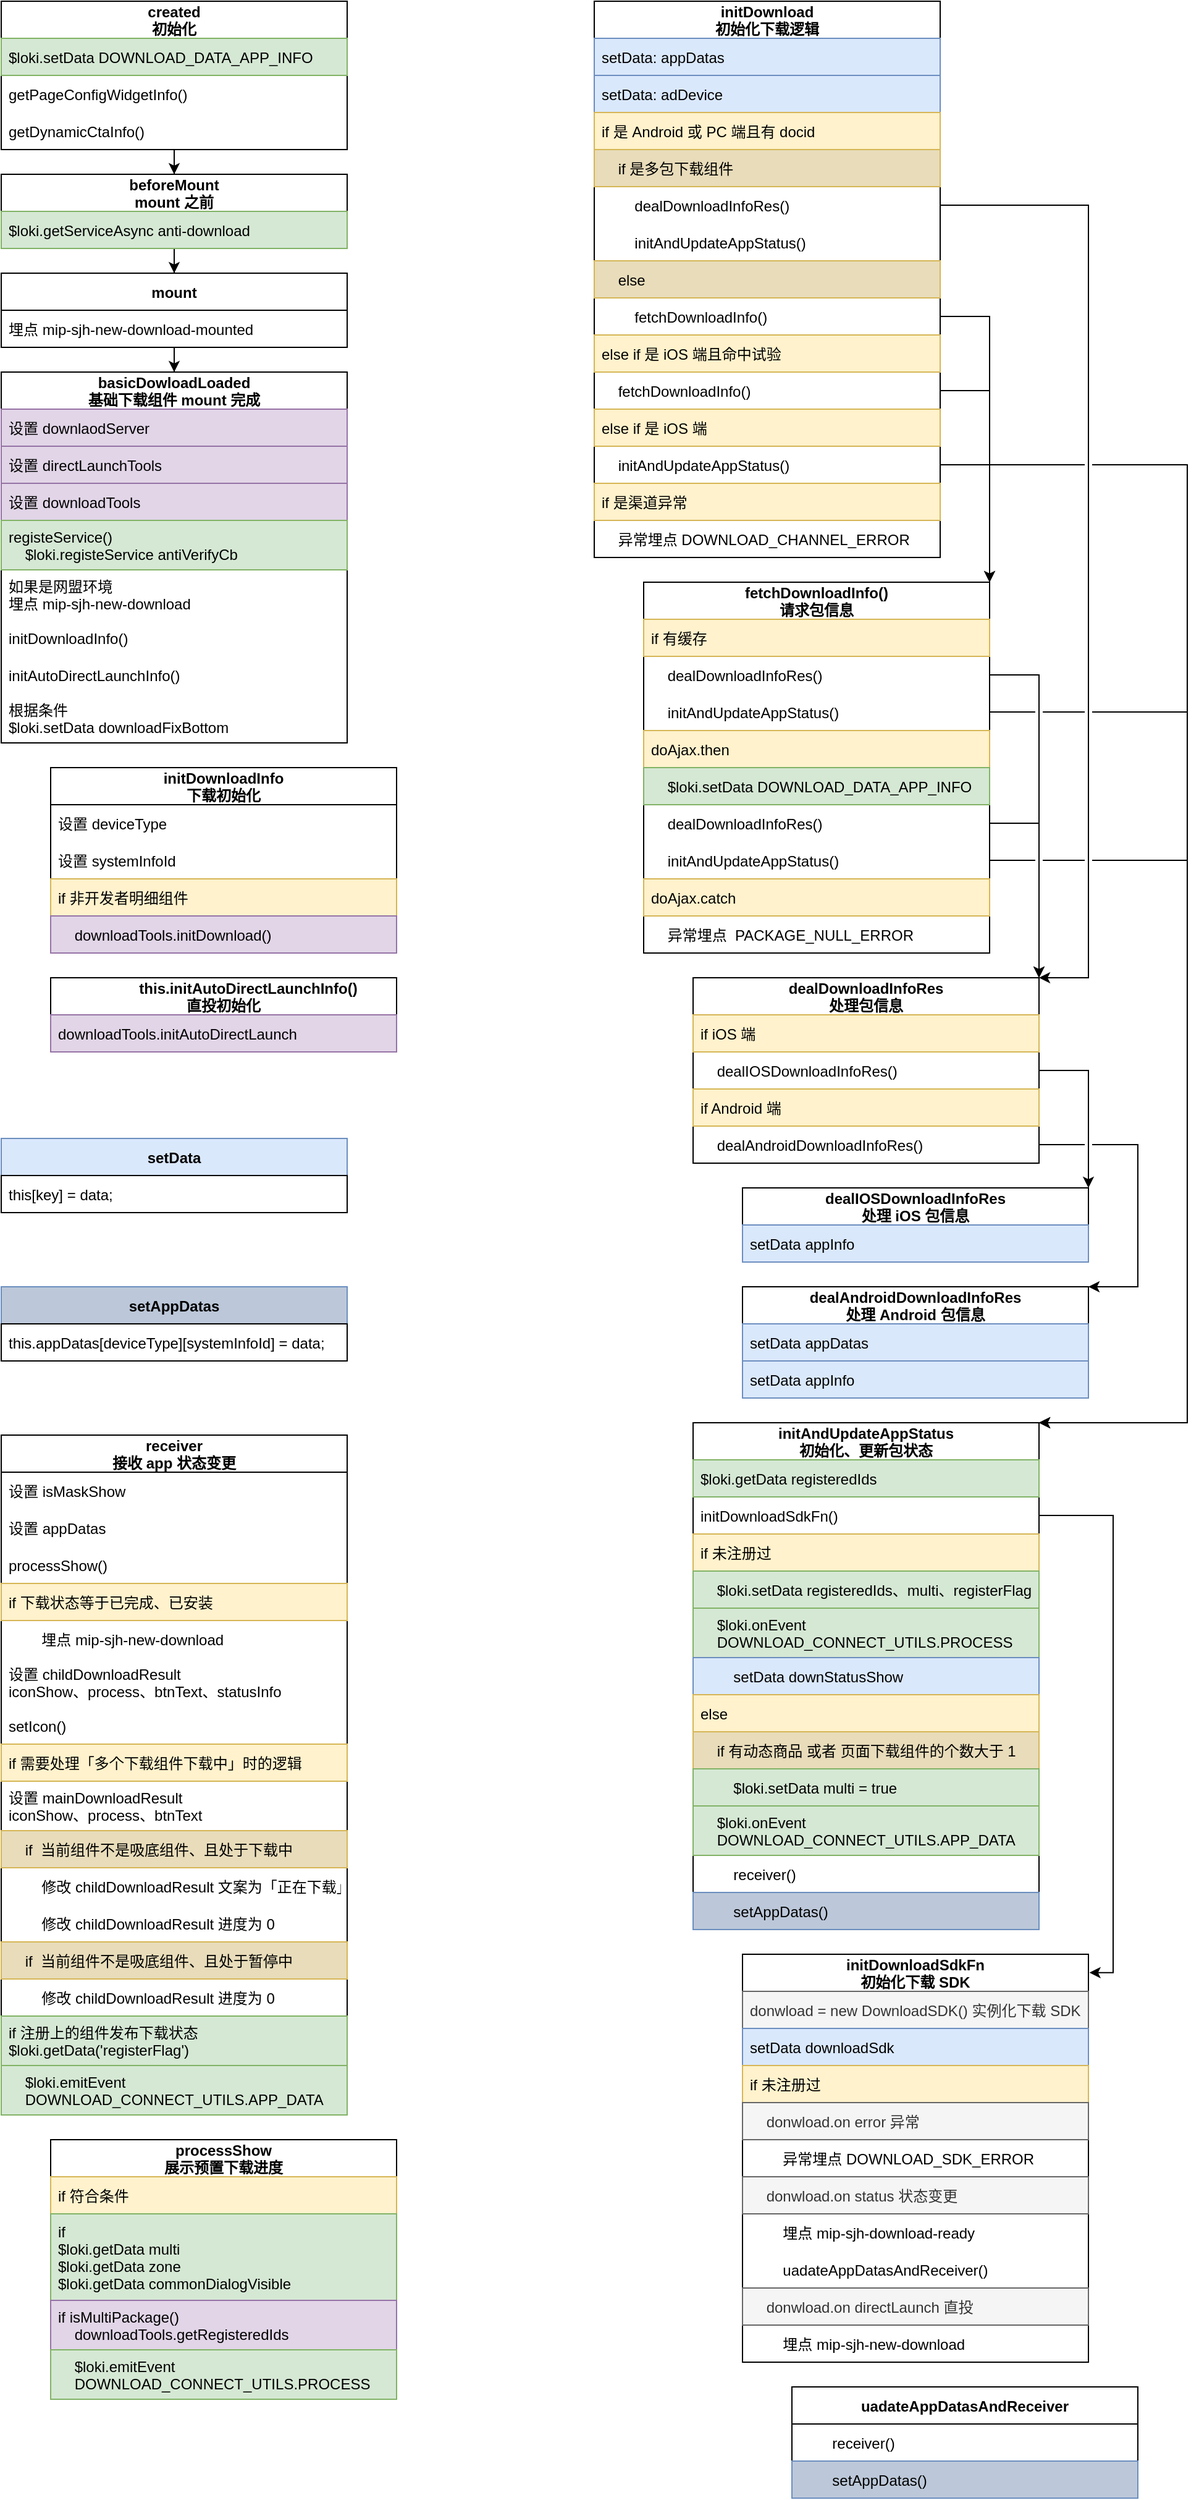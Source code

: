 <mxfile version="16.2.2" type="github">
  <diagram id="3Y0k3PHw66sQwWoMijhV" name="Page-1">
    <mxGraphModel dx="3937" dy="2294" grid="1" gridSize="10" guides="1" tooltips="1" connect="1" arrows="1" fold="1" page="1" pageScale="1" pageWidth="1654" pageHeight="2336" math="0" shadow="0">
      <root>
        <mxCell id="0" />
        <mxCell id="1" parent="0" />
        <mxCell id="_I2nfff96B0rnVyIfxpO-252" style="edgeStyle=orthogonalEdgeStyle;rounded=0;jumpStyle=gap;orthogonalLoop=1;jettySize=auto;html=1;entryX=0.5;entryY=0;entryDx=0;entryDy=0;" edge="1" parent="1" source="_I2nfff96B0rnVyIfxpO-58" target="_I2nfff96B0rnVyIfxpO-62">
          <mxGeometry relative="1" as="geometry" />
        </mxCell>
        <mxCell id="_I2nfff96B0rnVyIfxpO-58" value="created&#xa;初始化" style="swimlane;fontStyle=1;childLayout=stackLayout;horizontal=1;startSize=30;horizontalStack=0;resizeParent=1;resizeParentMax=0;resizeLast=0;collapsible=1;marginBottom=0;rounded=0;" vertex="1" parent="1">
          <mxGeometry x="80" y="80" width="280" height="120" as="geometry">
            <mxRectangle x="280" y="130" width="50" height="30" as="alternateBounds" />
          </mxGeometry>
        </mxCell>
        <mxCell id="_I2nfff96B0rnVyIfxpO-59" value="$loki.setData DOWNLOAD_DATA_APP_INFO" style="text;strokeColor=#82b366;fillColor=#d5e8d4;align=left;verticalAlign=middle;spacingLeft=4;spacingRight=4;overflow=hidden;points=[[0,0.5],[1,0.5]];portConstraint=eastwest;rotatable=0;rounded=0;" vertex="1" parent="_I2nfff96B0rnVyIfxpO-58">
          <mxGeometry y="30" width="280" height="30" as="geometry" />
        </mxCell>
        <mxCell id="_I2nfff96B0rnVyIfxpO-60" value="getPageConfigWidgetInfo()" style="text;align=left;verticalAlign=middle;spacingLeft=4;spacingRight=4;overflow=hidden;points=[[0,0.5],[1,0.5]];portConstraint=eastwest;rotatable=0;strokeColor=none;rounded=0;" vertex="1" parent="_I2nfff96B0rnVyIfxpO-58">
          <mxGeometry y="60" width="280" height="30" as="geometry" />
        </mxCell>
        <mxCell id="_I2nfff96B0rnVyIfxpO-61" value="getDynamicCtaInfo()" style="text;align=left;verticalAlign=middle;spacingLeft=4;spacingRight=4;overflow=hidden;points=[[0,0.5],[1,0.5]];portConstraint=eastwest;rotatable=0;strokeColor=none;rounded=0;" vertex="1" parent="_I2nfff96B0rnVyIfxpO-58">
          <mxGeometry y="90" width="280" height="30" as="geometry" />
        </mxCell>
        <mxCell id="_I2nfff96B0rnVyIfxpO-253" value="" style="edgeStyle=orthogonalEdgeStyle;rounded=0;jumpStyle=gap;orthogonalLoop=1;jettySize=auto;html=1;entryX=0.5;entryY=0;entryDx=0;entryDy=0;" edge="1" parent="1" source="_I2nfff96B0rnVyIfxpO-62" target="_I2nfff96B0rnVyIfxpO-67">
          <mxGeometry relative="1" as="geometry" />
        </mxCell>
        <mxCell id="_I2nfff96B0rnVyIfxpO-62" value="beforeMount&#xa;mount 之前" style="swimlane;fontStyle=1;childLayout=stackLayout;horizontal=1;startSize=30;horizontalStack=0;resizeParent=1;resizeParentMax=0;resizeLast=0;collapsible=1;marginBottom=0;rounded=0;" vertex="1" parent="1">
          <mxGeometry x="80" y="220" width="280" height="60" as="geometry">
            <mxRectangle x="280" y="130" width="50" height="30" as="alternateBounds" />
          </mxGeometry>
        </mxCell>
        <mxCell id="_I2nfff96B0rnVyIfxpO-63" value="$loki.getServiceAsync anti-download" style="text;strokeColor=#82b366;fillColor=#d5e8d4;align=left;verticalAlign=middle;spacingLeft=4;spacingRight=4;overflow=hidden;points=[[0,0.5],[1,0.5]];portConstraint=eastwest;rotatable=0;rounded=0;" vertex="1" parent="_I2nfff96B0rnVyIfxpO-62">
          <mxGeometry y="30" width="280" height="30" as="geometry" />
        </mxCell>
        <mxCell id="_I2nfff96B0rnVyIfxpO-254" value="" style="edgeStyle=orthogonalEdgeStyle;rounded=0;jumpStyle=gap;orthogonalLoop=1;jettySize=auto;html=1;entryX=0.5;entryY=0;entryDx=0;entryDy=0;" edge="1" parent="1" source="_I2nfff96B0rnVyIfxpO-67" target="_I2nfff96B0rnVyIfxpO-71">
          <mxGeometry relative="1" as="geometry" />
        </mxCell>
        <mxCell id="_I2nfff96B0rnVyIfxpO-67" value="mount" style="swimlane;fontStyle=1;childLayout=stackLayout;horizontal=1;startSize=30;horizontalStack=0;resizeParent=1;resizeParentMax=0;resizeLast=0;collapsible=1;marginBottom=0;rounded=0;" vertex="1" parent="1">
          <mxGeometry x="80" y="300" width="280" height="60" as="geometry">
            <mxRectangle x="280" y="130" width="50" height="30" as="alternateBounds" />
          </mxGeometry>
        </mxCell>
        <mxCell id="_I2nfff96B0rnVyIfxpO-68" value="埋点 mip-sjh-new-download-mounted" style="text;strokeColor=default;fillColor=none;align=left;verticalAlign=middle;spacingLeft=4;spacingRight=4;overflow=hidden;points=[[0,0.5],[1,0.5]];portConstraint=eastwest;rotatable=0;rounded=0;" vertex="1" parent="_I2nfff96B0rnVyIfxpO-67">
          <mxGeometry y="30" width="280" height="30" as="geometry" />
        </mxCell>
        <mxCell id="_I2nfff96B0rnVyIfxpO-71" value="basicDowloadLoaded&#xa;基础下载组件 mount 完成" style="swimlane;fontStyle=1;childLayout=stackLayout;horizontal=1;startSize=30;horizontalStack=0;resizeParent=1;resizeParentMax=0;resizeLast=0;collapsible=1;marginBottom=0;rounded=0;" vertex="1" parent="1">
          <mxGeometry x="80" y="380" width="280" height="300" as="geometry">
            <mxRectangle x="280" y="130" width="50" height="30" as="alternateBounds" />
          </mxGeometry>
        </mxCell>
        <mxCell id="_I2nfff96B0rnVyIfxpO-72" value="设置 downlaodServer" style="text;strokeColor=#9673a6;fillColor=#e1d5e7;align=left;verticalAlign=middle;spacingLeft=4;spacingRight=4;overflow=hidden;points=[[0,0.5],[1,0.5]];portConstraint=eastwest;rotatable=0;rounded=0;" vertex="1" parent="_I2nfff96B0rnVyIfxpO-71">
          <mxGeometry y="30" width="280" height="30" as="geometry" />
        </mxCell>
        <mxCell id="_I2nfff96B0rnVyIfxpO-73" value="设置 directLaunchTools" style="text;align=left;verticalAlign=middle;spacingLeft=4;spacingRight=4;overflow=hidden;points=[[0,0.5],[1,0.5]];portConstraint=eastwest;rotatable=0;strokeColor=#9673a6;fillColor=#e1d5e7;rounded=0;" vertex="1" parent="_I2nfff96B0rnVyIfxpO-71">
          <mxGeometry y="60" width="280" height="30" as="geometry" />
        </mxCell>
        <mxCell id="_I2nfff96B0rnVyIfxpO-74" value="设置 downloadTools" style="text;align=left;verticalAlign=middle;spacingLeft=4;spacingRight=4;overflow=hidden;points=[[0,0.5],[1,0.5]];portConstraint=eastwest;rotatable=0;strokeColor=#9673a6;fillColor=#e1d5e7;rounded=0;" vertex="1" parent="_I2nfff96B0rnVyIfxpO-71">
          <mxGeometry y="90" width="280" height="30" as="geometry" />
        </mxCell>
        <mxCell id="_I2nfff96B0rnVyIfxpO-76" value="registeService()&#xa;    $loki.registeService antiVerifyCb" style="text;align=left;verticalAlign=middle;spacingLeft=4;spacingRight=4;overflow=hidden;points=[[0,0.5],[1,0.5]];portConstraint=eastwest;rotatable=0;strokeColor=#82b366;fillColor=#d5e8d4;rounded=0;" vertex="1" parent="_I2nfff96B0rnVyIfxpO-71">
          <mxGeometry y="120" width="280" height="40" as="geometry" />
        </mxCell>
        <mxCell id="_I2nfff96B0rnVyIfxpO-77" value="如果是网盟环境&#xa;埋点 mip-sjh-new-download" style="text;align=left;verticalAlign=middle;spacingLeft=4;spacingRight=4;overflow=hidden;points=[[0,0.5],[1,0.5]];portConstraint=eastwest;rotatable=0;strokeColor=none;rounded=0;" vertex="1" parent="_I2nfff96B0rnVyIfxpO-71">
          <mxGeometry y="160" width="280" height="40" as="geometry" />
        </mxCell>
        <mxCell id="_I2nfff96B0rnVyIfxpO-78" value="initDownloadInfo()" style="text;align=left;verticalAlign=middle;spacingLeft=4;spacingRight=4;overflow=hidden;points=[[0,0.5],[1,0.5]];portConstraint=eastwest;rotatable=0;strokeColor=none;rounded=0;" vertex="1" parent="_I2nfff96B0rnVyIfxpO-71">
          <mxGeometry y="200" width="280" height="30" as="geometry" />
        </mxCell>
        <mxCell id="_I2nfff96B0rnVyIfxpO-79" value="initAutoDirectLaunchInfo()" style="text;align=left;verticalAlign=middle;spacingLeft=4;spacingRight=4;overflow=hidden;points=[[0,0.5],[1,0.5]];portConstraint=eastwest;rotatable=0;strokeColor=none;rounded=0;" vertex="1" parent="_I2nfff96B0rnVyIfxpO-71">
          <mxGeometry y="230" width="280" height="30" as="geometry" />
        </mxCell>
        <mxCell id="_I2nfff96B0rnVyIfxpO-80" value="根据条件&#xa;$loki.setData downloadFixBottom" style="text;align=left;verticalAlign=middle;spacingLeft=4;spacingRight=4;overflow=hidden;points=[[0,0.5],[1,0.5]];portConstraint=eastwest;rotatable=0;strokeColor=none;rounded=0;" vertex="1" parent="_I2nfff96B0rnVyIfxpO-71">
          <mxGeometry y="260" width="280" height="40" as="geometry" />
        </mxCell>
        <mxCell id="_I2nfff96B0rnVyIfxpO-82" value="initDownloadInfo&#xa;下载初始化" style="swimlane;fontStyle=1;childLayout=stackLayout;horizontal=1;startSize=30;horizontalStack=0;resizeParent=1;resizeParentMax=0;resizeLast=0;collapsible=1;marginBottom=0;rounded=0;" vertex="1" parent="1">
          <mxGeometry x="120" y="700" width="280" height="150" as="geometry">
            <mxRectangle x="280" y="130" width="50" height="30" as="alternateBounds" />
          </mxGeometry>
        </mxCell>
        <mxCell id="_I2nfff96B0rnVyIfxpO-83" value="设置 deviceType" style="text;strokeColor=none;fillColor=none;align=left;verticalAlign=middle;spacingLeft=4;spacingRight=4;overflow=hidden;points=[[0,0.5],[1,0.5]];portConstraint=eastwest;rotatable=0;rounded=0;" vertex="1" parent="_I2nfff96B0rnVyIfxpO-82">
          <mxGeometry y="30" width="280" height="30" as="geometry" />
        </mxCell>
        <mxCell id="_I2nfff96B0rnVyIfxpO-84" value="设置 systemInfoId" style="text;align=left;verticalAlign=middle;spacingLeft=4;spacingRight=4;overflow=hidden;points=[[0,0.5],[1,0.5]];portConstraint=eastwest;rotatable=0;strokeColor=none;rounded=0;" vertex="1" parent="_I2nfff96B0rnVyIfxpO-82">
          <mxGeometry y="60" width="280" height="30" as="geometry" />
        </mxCell>
        <mxCell id="_I2nfff96B0rnVyIfxpO-233" value="if 非开发者明细组件" style="text;align=left;verticalAlign=middle;spacingLeft=4;spacingRight=4;overflow=hidden;points=[[0,0.5],[1,0.5]];portConstraint=eastwest;rotatable=0;glass=0;rounded=0;strokeColor=#d6b656;fillColor=#fff2cc;" vertex="1" parent="_I2nfff96B0rnVyIfxpO-82">
          <mxGeometry y="90" width="280" height="30" as="geometry" />
        </mxCell>
        <mxCell id="_I2nfff96B0rnVyIfxpO-85" value="    downloadTools.initDownload()" style="text;align=left;verticalAlign=middle;spacingLeft=4;spacingRight=4;overflow=hidden;points=[[0,0.5],[1,0.5]];portConstraint=eastwest;rotatable=0;strokeColor=#9673a6;fillColor=#e1d5e7;rounded=0;" vertex="1" parent="_I2nfff96B0rnVyIfxpO-82">
          <mxGeometry y="120" width="280" height="30" as="geometry" />
        </mxCell>
        <mxCell id="_I2nfff96B0rnVyIfxpO-91" value="initDownload&#xa;初始化下载逻辑" style="swimlane;fontStyle=1;childLayout=stackLayout;horizontal=1;startSize=30;horizontalStack=0;resizeParent=1;resizeParentMax=0;resizeLast=0;collapsible=1;marginBottom=0;rounded=0;" vertex="1" parent="1">
          <mxGeometry x="560" y="80" width="280" height="450" as="geometry">
            <mxRectangle x="280" y="130" width="50" height="30" as="alternateBounds" />
          </mxGeometry>
        </mxCell>
        <mxCell id="_I2nfff96B0rnVyIfxpO-92" value="setData: appDatas" style="text;strokeColor=#6c8ebf;fillColor=#dae8fc;align=left;verticalAlign=middle;spacingLeft=4;spacingRight=4;overflow=hidden;points=[[0,0.5],[1,0.5]];portConstraint=eastwest;rotatable=0;rounded=0;" vertex="1" parent="_I2nfff96B0rnVyIfxpO-91">
          <mxGeometry y="30" width="280" height="30" as="geometry" />
        </mxCell>
        <mxCell id="_I2nfff96B0rnVyIfxpO-109" value="setData: adDevice" style="text;strokeColor=#6c8ebf;fillColor=#dae8fc;align=left;verticalAlign=middle;spacingLeft=4;spacingRight=4;overflow=hidden;points=[[0,0.5],[1,0.5]];portConstraint=eastwest;rotatable=0;rounded=0;" vertex="1" parent="_I2nfff96B0rnVyIfxpO-91">
          <mxGeometry y="60" width="280" height="30" as="geometry" />
        </mxCell>
        <mxCell id="_I2nfff96B0rnVyIfxpO-94" value="if 是 Android 或 PC 端且有 docid" style="text;align=left;verticalAlign=middle;spacingLeft=4;spacingRight=4;overflow=hidden;points=[[0,0.5],[1,0.5]];portConstraint=eastwest;rotatable=0;glass=0;rounded=0;fillColor=#fff2cc;strokeColor=#d6b656;" vertex="1" parent="_I2nfff96B0rnVyIfxpO-91">
          <mxGeometry y="90" width="280" height="30" as="geometry" />
        </mxCell>
        <mxCell id="_I2nfff96B0rnVyIfxpO-111" value="    if 是多包下载组件" style="text;align=left;verticalAlign=middle;spacingLeft=4;spacingRight=4;overflow=hidden;points=[[0,0.5],[1,0.5]];portConstraint=eastwest;rotatable=0;glass=0;rounded=0;fillColor=#E8DCBA;strokeColor=#d6b656;" vertex="1" parent="_I2nfff96B0rnVyIfxpO-91">
          <mxGeometry y="120" width="280" height="30" as="geometry" />
        </mxCell>
        <mxCell id="_I2nfff96B0rnVyIfxpO-113" value="        dealDownloadInfoRes()" style="text;align=left;verticalAlign=middle;spacingLeft=4;spacingRight=4;overflow=hidden;points=[[0,0.5],[1,0.5]];portConstraint=eastwest;rotatable=0;glass=0;rounded=0;" vertex="1" parent="_I2nfff96B0rnVyIfxpO-91">
          <mxGeometry y="150" width="280" height="30" as="geometry" />
        </mxCell>
        <mxCell id="_I2nfff96B0rnVyIfxpO-114" value="        initAndUpdateAppStatus()" style="text;align=left;verticalAlign=middle;spacingLeft=4;spacingRight=4;overflow=hidden;points=[[0,0.5],[1,0.5]];portConstraint=eastwest;rotatable=0;glass=0;rounded=0;" vertex="1" parent="_I2nfff96B0rnVyIfxpO-91">
          <mxGeometry y="180" width="280" height="30" as="geometry" />
        </mxCell>
        <mxCell id="_I2nfff96B0rnVyIfxpO-112" value="    else" style="text;align=left;verticalAlign=middle;spacingLeft=4;spacingRight=4;overflow=hidden;points=[[0,0.5],[1,0.5]];portConstraint=eastwest;rotatable=0;glass=0;rounded=0;fillColor=#E8DCBA;strokeColor=#d6b656;" vertex="1" parent="_I2nfff96B0rnVyIfxpO-91">
          <mxGeometry y="210" width="280" height="30" as="geometry" />
        </mxCell>
        <mxCell id="_I2nfff96B0rnVyIfxpO-115" value="        fetchDownloadInfo()" style="text;align=left;verticalAlign=middle;spacingLeft=4;spacingRight=4;overflow=hidden;points=[[0,0.5],[1,0.5]];portConstraint=eastwest;rotatable=0;glass=0;rounded=0;" vertex="1" parent="_I2nfff96B0rnVyIfxpO-91">
          <mxGeometry y="240" width="280" height="30" as="geometry" />
        </mxCell>
        <mxCell id="_I2nfff96B0rnVyIfxpO-116" value="else if 是 iOS 端且命中试验" style="text;align=left;verticalAlign=middle;spacingLeft=4;spacingRight=4;overflow=hidden;points=[[0,0.5],[1,0.5]];portConstraint=eastwest;rotatable=0;glass=0;rounded=0;fillColor=#fff2cc;strokeColor=#d6b656;" vertex="1" parent="_I2nfff96B0rnVyIfxpO-91">
          <mxGeometry y="270" width="280" height="30" as="geometry" />
        </mxCell>
        <mxCell id="_I2nfff96B0rnVyIfxpO-117" value="    fetchDownloadInfo()" style="text;align=left;verticalAlign=middle;spacingLeft=4;spacingRight=4;overflow=hidden;points=[[0,0.5],[1,0.5]];portConstraint=eastwest;rotatable=0;glass=0;rounded=0;" vertex="1" parent="_I2nfff96B0rnVyIfxpO-91">
          <mxGeometry y="300" width="280" height="30" as="geometry" />
        </mxCell>
        <mxCell id="_I2nfff96B0rnVyIfxpO-118" value="else if 是 iOS 端" style="text;align=left;verticalAlign=middle;spacingLeft=4;spacingRight=4;overflow=hidden;points=[[0,0.5],[1,0.5]];portConstraint=eastwest;rotatable=0;glass=0;rounded=0;fillColor=#fff2cc;strokeColor=#d6b656;" vertex="1" parent="_I2nfff96B0rnVyIfxpO-91">
          <mxGeometry y="330" width="280" height="30" as="geometry" />
        </mxCell>
        <mxCell id="_I2nfff96B0rnVyIfxpO-119" value="    initAndUpdateAppStatus()" style="text;align=left;verticalAlign=middle;spacingLeft=4;spacingRight=4;overflow=hidden;points=[[0,0.5],[1,0.5]];portConstraint=eastwest;rotatable=0;glass=0;rounded=0;" vertex="1" parent="_I2nfff96B0rnVyIfxpO-91">
          <mxGeometry y="360" width="280" height="30" as="geometry" />
        </mxCell>
        <mxCell id="_I2nfff96B0rnVyIfxpO-120" value="if 是渠道异常" style="text;align=left;verticalAlign=middle;spacingLeft=4;spacingRight=4;overflow=hidden;points=[[0,0.5],[1,0.5]];portConstraint=eastwest;rotatable=0;glass=0;rounded=0;fillColor=#fff2cc;strokeColor=#d6b656;" vertex="1" parent="_I2nfff96B0rnVyIfxpO-91">
          <mxGeometry y="390" width="280" height="30" as="geometry" />
        </mxCell>
        <mxCell id="_I2nfff96B0rnVyIfxpO-121" value="    异常埋点 DOWNLOAD_CHANNEL_ERROR" style="text;align=left;verticalAlign=middle;spacingLeft=4;spacingRight=4;overflow=hidden;points=[[0,0.5],[1,0.5]];portConstraint=eastwest;rotatable=0;glass=0;rounded=0;" vertex="1" parent="_I2nfff96B0rnVyIfxpO-91">
          <mxGeometry y="420" width="280" height="30" as="geometry" />
        </mxCell>
        <mxCell id="_I2nfff96B0rnVyIfxpO-107" value="setData" style="swimlane;fontStyle=1;childLayout=stackLayout;horizontal=1;startSize=30;horizontalStack=0;resizeParent=1;resizeParentMax=0;resizeLast=0;collapsible=1;marginBottom=0;fillColor=#dae8fc;strokeColor=#6c8ebf;rounded=0;" vertex="1" parent="1">
          <mxGeometry x="80" y="1000" width="280" height="60" as="geometry">
            <mxRectangle x="280" y="130" width="50" height="30" as="alternateBounds" />
          </mxGeometry>
        </mxCell>
        <mxCell id="_I2nfff96B0rnVyIfxpO-108" value="this[key] = data;" style="text;strokeColor=default;fillColor=none;align=left;verticalAlign=middle;spacingLeft=4;spacingRight=4;overflow=hidden;points=[[0,0.5],[1,0.5]];portConstraint=eastwest;rotatable=0;rounded=0;" vertex="1" parent="_I2nfff96B0rnVyIfxpO-107">
          <mxGeometry y="30" width="280" height="30" as="geometry" />
        </mxCell>
        <mxCell id="_I2nfff96B0rnVyIfxpO-122" value="fetchDownloadInfo()&#xa;请求包信息" style="swimlane;fontStyle=1;childLayout=stackLayout;horizontal=1;startSize=30;horizontalStack=0;resizeParent=1;resizeParentMax=0;resizeLast=0;collapsible=1;marginBottom=0;rounded=0;" vertex="1" parent="1">
          <mxGeometry x="600" y="550" width="280" height="300" as="geometry">
            <mxRectangle x="280" y="130" width="50" height="30" as="alternateBounds" />
          </mxGeometry>
        </mxCell>
        <mxCell id="_I2nfff96B0rnVyIfxpO-126" value="if 有缓存" style="text;align=left;verticalAlign=middle;spacingLeft=4;spacingRight=4;overflow=hidden;points=[[0,0.5],[1,0.5]];portConstraint=eastwest;rotatable=0;glass=0;rounded=0;fillColor=#fff2cc;strokeColor=#d6b656;" vertex="1" parent="_I2nfff96B0rnVyIfxpO-122">
          <mxGeometry y="30" width="280" height="30" as="geometry" />
        </mxCell>
        <mxCell id="_I2nfff96B0rnVyIfxpO-124" value="    dealDownloadInfoRes()" style="text;align=left;verticalAlign=middle;spacingLeft=4;spacingRight=4;overflow=hidden;points=[[0,0.5],[1,0.5]];portConstraint=eastwest;rotatable=0;rounded=0;" vertex="1" parent="_I2nfff96B0rnVyIfxpO-122">
          <mxGeometry y="60" width="280" height="30" as="geometry" />
        </mxCell>
        <mxCell id="_I2nfff96B0rnVyIfxpO-127" value="    initAndUpdateAppStatus()" style="text;align=left;verticalAlign=middle;spacingLeft=4;spacingRight=4;overflow=hidden;points=[[0,0.5],[1,0.5]];portConstraint=eastwest;rotatable=0;rounded=0;" vertex="1" parent="_I2nfff96B0rnVyIfxpO-122">
          <mxGeometry y="90" width="280" height="30" as="geometry" />
        </mxCell>
        <mxCell id="_I2nfff96B0rnVyIfxpO-128" value="doAjax.then" style="text;align=left;verticalAlign=middle;spacingLeft=4;spacingRight=4;overflow=hidden;points=[[0,0.5],[1,0.5]];portConstraint=eastwest;rotatable=0;glass=0;rounded=0;strokeColor=#d6b656;fillColor=#fff2cc;" vertex="1" parent="_I2nfff96B0rnVyIfxpO-122">
          <mxGeometry y="120" width="280" height="30" as="geometry" />
        </mxCell>
        <mxCell id="_I2nfff96B0rnVyIfxpO-129" value="    $loki.setData DOWNLOAD_DATA_APP_INFO " style="text;align=left;verticalAlign=middle;spacingLeft=4;spacingRight=4;overflow=hidden;points=[[0,0.5],[1,0.5]];portConstraint=eastwest;rotatable=0;fillColor=#d5e8d4;strokeColor=#82b366;rounded=0;" vertex="1" parent="_I2nfff96B0rnVyIfxpO-122">
          <mxGeometry y="150" width="280" height="30" as="geometry" />
        </mxCell>
        <mxCell id="_I2nfff96B0rnVyIfxpO-131" value="    dealDownloadInfoRes()" style="text;align=left;verticalAlign=middle;spacingLeft=4;spacingRight=4;overflow=hidden;points=[[0,0.5],[1,0.5]];portConstraint=eastwest;rotatable=0;rounded=0;" vertex="1" parent="_I2nfff96B0rnVyIfxpO-122">
          <mxGeometry y="180" width="280" height="30" as="geometry" />
        </mxCell>
        <mxCell id="_I2nfff96B0rnVyIfxpO-130" value="    initAndUpdateAppStatus()" style="text;align=left;verticalAlign=middle;spacingLeft=4;spacingRight=4;overflow=hidden;points=[[0,0.5],[1,0.5]];portConstraint=eastwest;rotatable=0;rounded=0;" vertex="1" parent="_I2nfff96B0rnVyIfxpO-122">
          <mxGeometry y="210" width="280" height="30" as="geometry" />
        </mxCell>
        <mxCell id="_I2nfff96B0rnVyIfxpO-133" value="doAjax.catch" style="text;align=left;verticalAlign=middle;spacingLeft=4;spacingRight=4;overflow=hidden;points=[[0,0.5],[1,0.5]];portConstraint=eastwest;rotatable=0;glass=0;rounded=0;strokeColor=#d6b656;fillColor=#fff2cc;" vertex="1" parent="_I2nfff96B0rnVyIfxpO-122">
          <mxGeometry y="240" width="280" height="30" as="geometry" />
        </mxCell>
        <mxCell id="_I2nfff96B0rnVyIfxpO-134" value="    异常埋点  PACKAGE_NULL_ERROR" style="text;align=left;verticalAlign=middle;spacingLeft=4;spacingRight=4;overflow=hidden;points=[[0,0.5],[1,0.5]];portConstraint=eastwest;rotatable=0;rounded=0;" vertex="1" parent="_I2nfff96B0rnVyIfxpO-122">
          <mxGeometry y="270" width="280" height="30" as="geometry" />
        </mxCell>
        <mxCell id="_I2nfff96B0rnVyIfxpO-135" value="dealDownloadInfoRes&#xa;处理包信息" style="swimlane;fontStyle=1;childLayout=stackLayout;horizontal=1;startSize=30;horizontalStack=0;resizeParent=1;resizeParentMax=0;resizeLast=0;collapsible=1;marginBottom=0;rounded=0;" vertex="1" parent="1">
          <mxGeometry x="640" y="870" width="280" height="150" as="geometry">
            <mxRectangle x="600" y="1190" width="50" height="30" as="alternateBounds" />
          </mxGeometry>
        </mxCell>
        <mxCell id="_I2nfff96B0rnVyIfxpO-136" value="if iOS 端" style="text;align=left;verticalAlign=middle;spacingLeft=4;spacingRight=4;overflow=hidden;points=[[0,0.5],[1,0.5]];portConstraint=eastwest;rotatable=0;glass=0;rounded=0;fillColor=#fff2cc;strokeColor=#d6b656;" vertex="1" parent="_I2nfff96B0rnVyIfxpO-135">
          <mxGeometry y="30" width="280" height="30" as="geometry" />
        </mxCell>
        <mxCell id="_I2nfff96B0rnVyIfxpO-137" value="    dealIOSDownloadInfoRes()" style="text;align=left;verticalAlign=middle;spacingLeft=4;spacingRight=4;overflow=hidden;points=[[0,0.5],[1,0.5]];portConstraint=eastwest;rotatable=0;rounded=0;" vertex="1" parent="_I2nfff96B0rnVyIfxpO-135">
          <mxGeometry y="60" width="280" height="30" as="geometry" />
        </mxCell>
        <mxCell id="_I2nfff96B0rnVyIfxpO-139" value="if Android 端" style="text;align=left;verticalAlign=middle;spacingLeft=4;spacingRight=4;overflow=hidden;points=[[0,0.5],[1,0.5]];portConstraint=eastwest;rotatable=0;glass=0;rounded=0;strokeColor=#d6b656;fillColor=#fff2cc;" vertex="1" parent="_I2nfff96B0rnVyIfxpO-135">
          <mxGeometry y="90" width="280" height="30" as="geometry" />
        </mxCell>
        <mxCell id="_I2nfff96B0rnVyIfxpO-141" value="    dealAndroidDownloadInfoRes()" style="text;align=left;verticalAlign=middle;spacingLeft=4;spacingRight=4;overflow=hidden;points=[[0,0.5],[1,0.5]];portConstraint=eastwest;rotatable=0;rounded=0;" vertex="1" parent="_I2nfff96B0rnVyIfxpO-135">
          <mxGeometry y="120" width="280" height="30" as="geometry" />
        </mxCell>
        <mxCell id="_I2nfff96B0rnVyIfxpO-145" value="dealIOSDownloadInfoRes&#xa;处理 iOS 包信息" style="swimlane;fontStyle=1;childLayout=stackLayout;horizontal=1;startSize=30;horizontalStack=0;resizeParent=1;resizeParentMax=0;resizeLast=0;collapsible=1;marginBottom=0;rounded=0;" vertex="1" parent="1">
          <mxGeometry x="680" y="1040" width="280" height="60" as="geometry">
            <mxRectangle x="280" y="130" width="50" height="30" as="alternateBounds" />
          </mxGeometry>
        </mxCell>
        <mxCell id="_I2nfff96B0rnVyIfxpO-147" value="setData appInfo" style="text;align=left;verticalAlign=middle;spacingLeft=4;spacingRight=4;overflow=hidden;points=[[0,0.5],[1,0.5]];portConstraint=eastwest;rotatable=0;fillColor=#dae8fc;strokeColor=#6c8ebf;rounded=0;" vertex="1" parent="_I2nfff96B0rnVyIfxpO-145">
          <mxGeometry y="30" width="280" height="30" as="geometry" />
        </mxCell>
        <mxCell id="_I2nfff96B0rnVyIfxpO-150" value="dealAndroidDownloadInfoRes&#xa;处理 Android 包信息" style="swimlane;fontStyle=1;childLayout=stackLayout;horizontal=1;startSize=30;horizontalStack=0;resizeParent=1;resizeParentMax=0;resizeLast=0;collapsible=1;marginBottom=0;rounded=0;" vertex="1" parent="1">
          <mxGeometry x="680" y="1120" width="280" height="90" as="geometry">
            <mxRectangle x="280" y="130" width="50" height="30" as="alternateBounds" />
          </mxGeometry>
        </mxCell>
        <mxCell id="_I2nfff96B0rnVyIfxpO-152" value="setData appDatas" style="text;align=left;verticalAlign=middle;spacingLeft=4;spacingRight=4;overflow=hidden;points=[[0,0.5],[1,0.5]];portConstraint=eastwest;rotatable=0;fillColor=#dae8fc;strokeColor=#6c8ebf;rounded=0;" vertex="1" parent="_I2nfff96B0rnVyIfxpO-150">
          <mxGeometry y="30" width="280" height="30" as="geometry" />
        </mxCell>
        <mxCell id="_I2nfff96B0rnVyIfxpO-151" value="setData appInfo" style="text;align=left;verticalAlign=middle;spacingLeft=4;spacingRight=4;overflow=hidden;points=[[0,0.5],[1,0.5]];portConstraint=eastwest;rotatable=0;fillColor=#dae8fc;strokeColor=#6c8ebf;rounded=0;" vertex="1" parent="_I2nfff96B0rnVyIfxpO-150">
          <mxGeometry y="60" width="280" height="30" as="geometry" />
        </mxCell>
        <mxCell id="_I2nfff96B0rnVyIfxpO-153" value="initAndUpdateAppStatus&#xa;初始化、更新包状态" style="swimlane;fontStyle=1;childLayout=stackLayout;horizontal=1;startSize=30;horizontalStack=0;resizeParent=1;resizeParentMax=0;resizeLast=0;collapsible=1;marginBottom=0;rounded=0;" vertex="1" parent="1">
          <mxGeometry x="640" y="1230" width="280" height="410" as="geometry">
            <mxRectangle x="280" y="130" width="50" height="30" as="alternateBounds" />
          </mxGeometry>
        </mxCell>
        <mxCell id="_I2nfff96B0rnVyIfxpO-154" value="$loki.getData registeredIds" style="text;align=left;verticalAlign=middle;spacingLeft=4;spacingRight=4;overflow=hidden;points=[[0,0.5],[1,0.5]];portConstraint=eastwest;rotatable=0;glass=0;rounded=0;fillColor=#d5e8d4;strokeColor=#82b366;" vertex="1" parent="_I2nfff96B0rnVyIfxpO-153">
          <mxGeometry y="30" width="280" height="30" as="geometry" />
        </mxCell>
        <mxCell id="_I2nfff96B0rnVyIfxpO-155" value="initDownloadSdkFn()" style="text;align=left;verticalAlign=middle;spacingLeft=4;spacingRight=4;overflow=hidden;points=[[0,0.5],[1,0.5]];portConstraint=eastwest;rotatable=0;rounded=0;" vertex="1" parent="_I2nfff96B0rnVyIfxpO-153">
          <mxGeometry y="60" width="280" height="30" as="geometry" />
        </mxCell>
        <mxCell id="_I2nfff96B0rnVyIfxpO-156" value="if 未注册过" style="text;align=left;verticalAlign=middle;spacingLeft=4;spacingRight=4;overflow=hidden;points=[[0,0.5],[1,0.5]];portConstraint=eastwest;rotatable=0;glass=0;rounded=0;strokeColor=#d6b656;fillColor=#fff2cc;" vertex="1" parent="_I2nfff96B0rnVyIfxpO-153">
          <mxGeometry y="90" width="280" height="30" as="geometry" />
        </mxCell>
        <mxCell id="_I2nfff96B0rnVyIfxpO-157" value="    $loki.setData registeredIds、multi、registerFlag" style="text;align=left;verticalAlign=middle;spacingLeft=4;spacingRight=4;overflow=hidden;points=[[0,0.5],[1,0.5]];portConstraint=eastwest;rotatable=0;fillColor=#d5e8d4;strokeColor=#82b366;rounded=0;" vertex="1" parent="_I2nfff96B0rnVyIfxpO-153">
          <mxGeometry y="120" width="280" height="30" as="geometry" />
        </mxCell>
        <mxCell id="_I2nfff96B0rnVyIfxpO-158" value="    $loki.onEvent  &#xa;    DOWNLOAD_CONNECT_UTILS.PROCESS" style="text;align=left;verticalAlign=middle;spacingLeft=4;spacingRight=4;overflow=hidden;points=[[0,0.5],[1,0.5]];portConstraint=eastwest;rotatable=0;fillColor=#d5e8d4;strokeColor=#82b366;rounded=0;" vertex="1" parent="_I2nfff96B0rnVyIfxpO-153">
          <mxGeometry y="150" width="280" height="40" as="geometry" />
        </mxCell>
        <mxCell id="_I2nfff96B0rnVyIfxpO-159" value="        setData downStatusShow " style="text;align=left;verticalAlign=middle;spacingLeft=4;spacingRight=4;overflow=hidden;points=[[0,0.5],[1,0.5]];portConstraint=eastwest;rotatable=0;fillColor=#dae8fc;strokeColor=#6c8ebf;rounded=0;" vertex="1" parent="_I2nfff96B0rnVyIfxpO-153">
          <mxGeometry y="190" width="280" height="30" as="geometry" />
        </mxCell>
        <mxCell id="_I2nfff96B0rnVyIfxpO-161" value="else" style="text;align=left;verticalAlign=middle;spacingLeft=4;spacingRight=4;overflow=hidden;points=[[0,0.5],[1,0.5]];portConstraint=eastwest;rotatable=0;glass=0;rounded=0;strokeColor=#d6b656;fillColor=#fff2cc;" vertex="1" parent="_I2nfff96B0rnVyIfxpO-153">
          <mxGeometry y="220" width="280" height="30" as="geometry" />
        </mxCell>
        <mxCell id="_I2nfff96B0rnVyIfxpO-162" value="    if 有动态商品 或者 页面下载组件的个数大于 1" style="text;align=left;verticalAlign=middle;spacingLeft=4;spacingRight=4;overflow=hidden;points=[[0,0.5],[1,0.5]];portConstraint=eastwest;rotatable=0;glass=0;rounded=0;fillColor=#E8DCBA;strokeColor=#d6b656;" vertex="1" parent="_I2nfff96B0rnVyIfxpO-153">
          <mxGeometry y="250" width="280" height="30" as="geometry" />
        </mxCell>
        <mxCell id="_I2nfff96B0rnVyIfxpO-163" value="        $loki.setData multi = true" style="text;align=left;verticalAlign=middle;spacingLeft=4;spacingRight=4;overflow=hidden;points=[[0,0.5],[1,0.5]];portConstraint=eastwest;rotatable=0;fillColor=#d5e8d4;strokeColor=#82b366;rounded=0;" vertex="1" parent="_I2nfff96B0rnVyIfxpO-153">
          <mxGeometry y="280" width="280" height="30" as="geometry" />
        </mxCell>
        <mxCell id="_I2nfff96B0rnVyIfxpO-164" value="    $loki.onEvent  &#xa;    DOWNLOAD_CONNECT_UTILS.APP_DATA" style="text;align=left;verticalAlign=middle;spacingLeft=4;spacingRight=4;overflow=hidden;points=[[0,0.5],[1,0.5]];portConstraint=eastwest;rotatable=0;fillColor=#d5e8d4;strokeColor=#82b366;rounded=0;" vertex="1" parent="_I2nfff96B0rnVyIfxpO-153">
          <mxGeometry y="310" width="280" height="40" as="geometry" />
        </mxCell>
        <mxCell id="_I2nfff96B0rnVyIfxpO-166" value="        receiver()" style="text;align=left;verticalAlign=middle;spacingLeft=4;spacingRight=4;overflow=hidden;points=[[0,0.5],[1,0.5]];portConstraint=eastwest;rotatable=0;rounded=0;" vertex="1" parent="_I2nfff96B0rnVyIfxpO-153">
          <mxGeometry y="350" width="280" height="30" as="geometry" />
        </mxCell>
        <mxCell id="_I2nfff96B0rnVyIfxpO-167" value="        setAppDatas()" style="text;align=left;verticalAlign=middle;spacingLeft=4;spacingRight=4;overflow=hidden;points=[[0,0.5],[1,0.5]];portConstraint=eastwest;rotatable=0;fillColor=#BCC8D9;strokeColor=#6c8ebf;rounded=0;" vertex="1" parent="_I2nfff96B0rnVyIfxpO-153">
          <mxGeometry y="380" width="280" height="30" as="geometry" />
        </mxCell>
        <mxCell id="_I2nfff96B0rnVyIfxpO-168" value="setAppDatas" style="swimlane;fontStyle=1;childLayout=stackLayout;horizontal=1;startSize=30;horizontalStack=0;resizeParent=1;resizeParentMax=0;resizeLast=0;collapsible=1;marginBottom=0;fillColor=#BCC8D9;strokeColor=#6c8ebf;rounded=0;" vertex="1" parent="1">
          <mxGeometry x="80" y="1120" width="280" height="60" as="geometry">
            <mxRectangle x="280" y="130" width="50" height="30" as="alternateBounds" />
          </mxGeometry>
        </mxCell>
        <mxCell id="_I2nfff96B0rnVyIfxpO-169" value="this.appDatas[deviceType][systemInfoId] = data;" style="text;strokeColor=default;fillColor=none;align=left;verticalAlign=middle;spacingLeft=4;spacingRight=4;overflow=hidden;points=[[0,0.5],[1,0.5]];portConstraint=eastwest;rotatable=0;rounded=0;" vertex="1" parent="_I2nfff96B0rnVyIfxpO-168">
          <mxGeometry y="30" width="280" height="30" as="geometry" />
        </mxCell>
        <mxCell id="_I2nfff96B0rnVyIfxpO-170" value="initDownloadSdkFn&#xa;初始化下载 SDK" style="swimlane;fontStyle=1;childLayout=stackLayout;horizontal=1;startSize=30;horizontalStack=0;resizeParent=1;resizeParentMax=0;resizeLast=0;collapsible=1;marginBottom=0;rounded=0;" vertex="1" parent="1">
          <mxGeometry x="680" y="1660" width="280" height="330" as="geometry">
            <mxRectangle x="280" y="130" width="50" height="30" as="alternateBounds" />
          </mxGeometry>
        </mxCell>
        <mxCell id="_I2nfff96B0rnVyIfxpO-171" value="donwload = new DownloadSDK() 实例化下载 SDK" style="text;align=left;verticalAlign=middle;spacingLeft=4;spacingRight=4;overflow=hidden;points=[[0,0.5],[1,0.5]];portConstraint=eastwest;rotatable=0;glass=0;rounded=0;fillColor=#f5f5f5;fontColor=#333333;strokeColor=#666666;" vertex="1" parent="_I2nfff96B0rnVyIfxpO-170">
          <mxGeometry y="30" width="280" height="30" as="geometry" />
        </mxCell>
        <mxCell id="_I2nfff96B0rnVyIfxpO-176" value="setData downloadSdk " style="text;align=left;verticalAlign=middle;spacingLeft=4;spacingRight=4;overflow=hidden;points=[[0,0.5],[1,0.5]];portConstraint=eastwest;rotatable=0;fillColor=#dae8fc;strokeColor=#6c8ebf;rounded=0;" vertex="1" parent="_I2nfff96B0rnVyIfxpO-170">
          <mxGeometry y="60" width="280" height="30" as="geometry" />
        </mxCell>
        <mxCell id="_I2nfff96B0rnVyIfxpO-173" value="if 未注册过" style="text;align=left;verticalAlign=middle;spacingLeft=4;spacingRight=4;overflow=hidden;points=[[0,0.5],[1,0.5]];portConstraint=eastwest;rotatable=0;glass=0;rounded=0;strokeColor=#d6b656;fillColor=#fff2cc;" vertex="1" parent="_I2nfff96B0rnVyIfxpO-170">
          <mxGeometry y="90" width="280" height="30" as="geometry" />
        </mxCell>
        <mxCell id="_I2nfff96B0rnVyIfxpO-174" value="    donwload.on error 异常" style="text;align=left;verticalAlign=middle;spacingLeft=4;spacingRight=4;overflow=hidden;points=[[0,0.5],[1,0.5]];portConstraint=eastwest;rotatable=0;strokeColor=#666666;fillColor=#f5f5f5;fontColor=#333333;rounded=0;" vertex="1" parent="_I2nfff96B0rnVyIfxpO-170">
          <mxGeometry y="120" width="280" height="30" as="geometry" />
        </mxCell>
        <mxCell id="_I2nfff96B0rnVyIfxpO-183" value="        异常埋点 DOWNLOAD_SDK_ERROR" style="text;align=left;verticalAlign=middle;spacingLeft=4;spacingRight=4;overflow=hidden;points=[[0,0.5],[1,0.5]];portConstraint=eastwest;rotatable=0;rounded=0;" vertex="1" parent="_I2nfff96B0rnVyIfxpO-170">
          <mxGeometry y="150" width="280" height="30" as="geometry" />
        </mxCell>
        <mxCell id="_I2nfff96B0rnVyIfxpO-184" value="    donwload.on status 状态变更" style="text;align=left;verticalAlign=middle;spacingLeft=4;spacingRight=4;overflow=hidden;points=[[0,0.5],[1,0.5]];portConstraint=eastwest;rotatable=0;fillColor=#f5f5f5;strokeColor=#666666;fontColor=#333333;rounded=0;" vertex="1" parent="_I2nfff96B0rnVyIfxpO-170">
          <mxGeometry y="180" width="280" height="30" as="geometry" />
        </mxCell>
        <mxCell id="_I2nfff96B0rnVyIfxpO-186" value="        埋点 mip-sjh-download-ready" style="text;align=left;verticalAlign=middle;spacingLeft=4;spacingRight=4;overflow=hidden;points=[[0,0.5],[1,0.5]];portConstraint=eastwest;rotatable=0;rounded=0;" vertex="1" parent="_I2nfff96B0rnVyIfxpO-170">
          <mxGeometry y="210" width="280" height="30" as="geometry" />
        </mxCell>
        <mxCell id="_I2nfff96B0rnVyIfxpO-187" value="        uadateAppDatasAndReceiver()" style="text;align=left;verticalAlign=middle;spacingLeft=4;spacingRight=4;overflow=hidden;points=[[0,0.5],[1,0.5]];portConstraint=eastwest;rotatable=0;rounded=0;" vertex="1" parent="_I2nfff96B0rnVyIfxpO-170">
          <mxGeometry y="240" width="280" height="30" as="geometry" />
        </mxCell>
        <mxCell id="_I2nfff96B0rnVyIfxpO-188" value="    donwload.on directLaunch 直投" style="text;align=left;verticalAlign=middle;spacingLeft=4;spacingRight=4;overflow=hidden;points=[[0,0.5],[1,0.5]];portConstraint=eastwest;rotatable=0;strokeColor=#666666;fillColor=#f5f5f5;fontColor=#333333;rounded=0;" vertex="1" parent="_I2nfff96B0rnVyIfxpO-170">
          <mxGeometry y="270" width="280" height="30" as="geometry" />
        </mxCell>
        <mxCell id="_I2nfff96B0rnVyIfxpO-189" value="        埋点 mip-sjh-new-download" style="text;align=left;verticalAlign=middle;spacingLeft=4;spacingRight=4;overflow=hidden;points=[[0,0.5],[1,0.5]];portConstraint=eastwest;rotatable=0;rounded=0;" vertex="1" parent="_I2nfff96B0rnVyIfxpO-170">
          <mxGeometry y="300" width="280" height="30" as="geometry" />
        </mxCell>
        <mxCell id="_I2nfff96B0rnVyIfxpO-190" value="uadateAppDatasAndReceiver" style="swimlane;fontStyle=1;childLayout=stackLayout;horizontal=1;startSize=30;horizontalStack=0;resizeParent=1;resizeParentMax=0;resizeLast=0;collapsible=1;marginBottom=0;rounded=0;" vertex="1" parent="1">
          <mxGeometry x="720" y="2010" width="280" height="90" as="geometry">
            <mxRectangle x="280" y="130" width="50" height="30" as="alternateBounds" />
          </mxGeometry>
        </mxCell>
        <mxCell id="_I2nfff96B0rnVyIfxpO-192" value="        receiver()" style="text;align=left;verticalAlign=middle;spacingLeft=4;spacingRight=4;overflow=hidden;points=[[0,0.5],[1,0.5]];portConstraint=eastwest;rotatable=0;rounded=0;" vertex="1" parent="_I2nfff96B0rnVyIfxpO-190">
          <mxGeometry y="30" width="280" height="30" as="geometry" />
        </mxCell>
        <mxCell id="_I2nfff96B0rnVyIfxpO-193" value="        setAppDatas()" style="text;align=left;verticalAlign=middle;spacingLeft=4;spacingRight=4;overflow=hidden;points=[[0,0.5],[1,0.5]];portConstraint=eastwest;rotatable=0;fillColor=#BCC8D9;strokeColor=#6c8ebf;rounded=0;" vertex="1" parent="_I2nfff96B0rnVyIfxpO-190">
          <mxGeometry y="60" width="280" height="30" as="geometry" />
        </mxCell>
        <mxCell id="_I2nfff96B0rnVyIfxpO-194" value="receiver&#xa;接收 app 状态变更" style="swimlane;fontStyle=1;childLayout=stackLayout;horizontal=1;startSize=30;horizontalStack=0;resizeParent=1;resizeParentMax=0;resizeLast=0;collapsible=1;marginBottom=0;rounded=0;" vertex="1" parent="1">
          <mxGeometry x="80" y="1240" width="280" height="550" as="geometry">
            <mxRectangle x="280" y="130" width="50" height="30" as="alternateBounds" />
          </mxGeometry>
        </mxCell>
        <mxCell id="_I2nfff96B0rnVyIfxpO-209" value="设置 isMaskShow" style="text;strokeColor=none;fillColor=none;align=left;verticalAlign=middle;spacingLeft=4;spacingRight=4;overflow=hidden;points=[[0,0.5],[1,0.5]];portConstraint=eastwest;rotatable=0;rounded=0;" vertex="1" parent="_I2nfff96B0rnVyIfxpO-194">
          <mxGeometry y="30" width="280" height="30" as="geometry" />
        </mxCell>
        <mxCell id="_I2nfff96B0rnVyIfxpO-195" value="设置 appDatas" style="text;align=left;verticalAlign=middle;spacingLeft=4;spacingRight=4;overflow=hidden;points=[[0,0.5],[1,0.5]];portConstraint=eastwest;rotatable=0;rounded=0;" vertex="1" parent="_I2nfff96B0rnVyIfxpO-194">
          <mxGeometry y="60" width="280" height="30" as="geometry" />
        </mxCell>
        <mxCell id="_I2nfff96B0rnVyIfxpO-196" value="processShow()" style="text;align=left;verticalAlign=middle;spacingLeft=4;spacingRight=4;overflow=hidden;points=[[0,0.5],[1,0.5]];portConstraint=eastwest;rotatable=0;rounded=0;" vertex="1" parent="_I2nfff96B0rnVyIfxpO-194">
          <mxGeometry y="90" width="280" height="30" as="geometry" />
        </mxCell>
        <mxCell id="_I2nfff96B0rnVyIfxpO-197" value="if 下载状态等于已完成、已安装" style="text;align=left;verticalAlign=middle;spacingLeft=4;spacingRight=4;overflow=hidden;points=[[0,0.5],[1,0.5]];portConstraint=eastwest;rotatable=0;glass=0;rounded=0;fillColor=#fff2cc;strokeColor=#d6b656;" vertex="1" parent="_I2nfff96B0rnVyIfxpO-194">
          <mxGeometry y="120" width="280" height="30" as="geometry" />
        </mxCell>
        <mxCell id="_I2nfff96B0rnVyIfxpO-210" value="        埋点 mip-sjh-new-download" style="text;align=left;verticalAlign=middle;spacingLeft=4;spacingRight=4;overflow=hidden;points=[[0,0.5],[1,0.5]];portConstraint=eastwest;rotatable=0;rounded=0;" vertex="1" parent="_I2nfff96B0rnVyIfxpO-194">
          <mxGeometry y="150" width="280" height="30" as="geometry" />
        </mxCell>
        <mxCell id="_I2nfff96B0rnVyIfxpO-202" value="设置 childDownloadResult&#xa;iconShow、process、btnText、statusInfo" style="text;align=left;verticalAlign=middle;spacingLeft=4;spacingRight=4;overflow=hidden;points=[[0,0.5],[1,0.5]];portConstraint=eastwest;rotatable=0;glass=0;rounded=0;" vertex="1" parent="_I2nfff96B0rnVyIfxpO-194">
          <mxGeometry y="180" width="280" height="40" as="geometry" />
        </mxCell>
        <mxCell id="_I2nfff96B0rnVyIfxpO-211" value="setIcon()" style="text;align=left;verticalAlign=middle;spacingLeft=4;spacingRight=4;overflow=hidden;points=[[0,0.5],[1,0.5]];portConstraint=eastwest;rotatable=0;rounded=0;" vertex="1" parent="_I2nfff96B0rnVyIfxpO-194">
          <mxGeometry y="220" width="280" height="30" as="geometry" />
        </mxCell>
        <mxCell id="_I2nfff96B0rnVyIfxpO-203" value="if 需要处理「多个下载组件下载中」时的逻辑" style="text;align=left;verticalAlign=middle;spacingLeft=4;spacingRight=4;overflow=hidden;points=[[0,0.5],[1,0.5]];portConstraint=eastwest;rotatable=0;glass=0;rounded=0;fillColor=#fff2cc;strokeColor=#d6b656;" vertex="1" parent="_I2nfff96B0rnVyIfxpO-194">
          <mxGeometry y="250" width="280" height="30" as="geometry" />
        </mxCell>
        <mxCell id="_I2nfff96B0rnVyIfxpO-212" value="设置 mainDownloadResult&#xa;iconShow、process、btnText" style="text;align=left;verticalAlign=middle;spacingLeft=4;spacingRight=4;overflow=hidden;points=[[0,0.5],[1,0.5]];portConstraint=eastwest;rotatable=0;glass=0;rounded=0;" vertex="1" parent="_I2nfff96B0rnVyIfxpO-194">
          <mxGeometry y="280" width="280" height="40" as="geometry" />
        </mxCell>
        <mxCell id="_I2nfff96B0rnVyIfxpO-213" value="    if  当前组件不是吸底组件、且处于下载中" style="text;align=left;verticalAlign=middle;spacingLeft=4;spacingRight=4;overflow=hidden;points=[[0,0.5],[1,0.5]];portConstraint=eastwest;rotatable=0;glass=0;rounded=0;fillColor=#E8DCBA;strokeColor=#d6b656;" vertex="1" parent="_I2nfff96B0rnVyIfxpO-194">
          <mxGeometry y="320" width="280" height="30" as="geometry" />
        </mxCell>
        <mxCell id="_I2nfff96B0rnVyIfxpO-214" value="        修改 childDownloadResult 文案为「正在下载」" style="text;align=left;verticalAlign=middle;spacingLeft=4;spacingRight=4;overflow=hidden;points=[[0,0.5],[1,0.5]];portConstraint=eastwest;rotatable=0;glass=0;rounded=0;" vertex="1" parent="_I2nfff96B0rnVyIfxpO-194">
          <mxGeometry y="350" width="280" height="30" as="geometry" />
        </mxCell>
        <mxCell id="_I2nfff96B0rnVyIfxpO-215" value="        修改 childDownloadResult 进度为 0" style="text;align=left;verticalAlign=middle;spacingLeft=4;spacingRight=4;overflow=hidden;points=[[0,0.5],[1,0.5]];portConstraint=eastwest;rotatable=0;glass=0;rounded=0;" vertex="1" parent="_I2nfff96B0rnVyIfxpO-194">
          <mxGeometry y="380" width="280" height="30" as="geometry" />
        </mxCell>
        <mxCell id="_I2nfff96B0rnVyIfxpO-216" value="    if  当前组件不是吸底组件、且处于暂停中" style="text;align=left;verticalAlign=middle;spacingLeft=4;spacingRight=4;overflow=hidden;points=[[0,0.5],[1,0.5]];portConstraint=eastwest;rotatable=0;glass=0;rounded=0;fillColor=#E8DCBA;strokeColor=#d6b656;" vertex="1" parent="_I2nfff96B0rnVyIfxpO-194">
          <mxGeometry y="410" width="280" height="30" as="geometry" />
        </mxCell>
        <mxCell id="_I2nfff96B0rnVyIfxpO-217" value="        修改 childDownloadResult 进度为 0" style="text;align=left;verticalAlign=middle;spacingLeft=4;spacingRight=4;overflow=hidden;points=[[0,0.5],[1,0.5]];portConstraint=eastwest;rotatable=0;glass=0;rounded=0;" vertex="1" parent="_I2nfff96B0rnVyIfxpO-194">
          <mxGeometry y="440" width="280" height="30" as="geometry" />
        </mxCell>
        <mxCell id="_I2nfff96B0rnVyIfxpO-205" value="if 注册上的组件发布下载状态&#xa;$loki.getData(&#39;registerFlag&#39;)" style="text;align=left;verticalAlign=middle;spacingLeft=4;spacingRight=4;overflow=hidden;points=[[0,0.5],[1,0.5]];portConstraint=eastwest;rotatable=0;glass=0;rounded=0;fillColor=#d5e8d4;strokeColor=#82b366;" vertex="1" parent="_I2nfff96B0rnVyIfxpO-194">
          <mxGeometry y="470" width="280" height="40" as="geometry" />
        </mxCell>
        <mxCell id="_I2nfff96B0rnVyIfxpO-206" value="    $loki.emitEvent&#xa;    DOWNLOAD_CONNECT_UTILS.APP_DATA" style="text;align=left;verticalAlign=middle;spacingLeft=4;spacingRight=4;overflow=hidden;points=[[0,0.5],[1,0.5]];portConstraint=eastwest;rotatable=0;glass=0;rounded=0;fillColor=#d5e8d4;strokeColor=#82b366;" vertex="1" parent="_I2nfff96B0rnVyIfxpO-194">
          <mxGeometry y="510" width="280" height="40" as="geometry" />
        </mxCell>
        <mxCell id="_I2nfff96B0rnVyIfxpO-218" value="processShow&#xa;展示预置下载进度" style="swimlane;fontStyle=1;childLayout=stackLayout;horizontal=1;startSize=30;horizontalStack=0;resizeParent=1;resizeParentMax=0;resizeLast=0;collapsible=1;marginBottom=0;rounded=0;" vertex="1" parent="1">
          <mxGeometry x="120" y="1810" width="280" height="210" as="geometry">
            <mxRectangle x="280" y="130" width="50" height="30" as="alternateBounds" />
          </mxGeometry>
        </mxCell>
        <mxCell id="_I2nfff96B0rnVyIfxpO-222" value="if 符合条件" style="text;align=left;verticalAlign=middle;spacingLeft=4;spacingRight=4;overflow=hidden;points=[[0,0.5],[1,0.5]];portConstraint=eastwest;rotatable=0;glass=0;rounded=0;fillColor=#fff2cc;strokeColor=#d6b656;" vertex="1" parent="_I2nfff96B0rnVyIfxpO-218">
          <mxGeometry y="30" width="280" height="30" as="geometry" />
        </mxCell>
        <mxCell id="_I2nfff96B0rnVyIfxpO-223" value="if&#xa;$loki.getData multi&#xa;$loki.getData zone&#xa;$loki.getData commonDialogVisible" style="text;align=left;verticalAlign=middle;spacingLeft=4;spacingRight=4;overflow=hidden;points=[[0,0.5],[1,0.5]];portConstraint=eastwest;rotatable=0;fillColor=#d5e8d4;strokeColor=#82b366;rounded=0;" vertex="1" parent="_I2nfff96B0rnVyIfxpO-218">
          <mxGeometry y="60" width="280" height="70" as="geometry" />
        </mxCell>
        <mxCell id="_I2nfff96B0rnVyIfxpO-224" value="if isMultiPackage()&#xa;    downloadTools.getRegisteredIds" style="text;align=left;verticalAlign=middle;spacingLeft=4;spacingRight=4;overflow=hidden;points=[[0,0.5],[1,0.5]];portConstraint=eastwest;rotatable=0;glass=0;rounded=0;fillColor=#e1d5e7;strokeColor=#9673a6;" vertex="1" parent="_I2nfff96B0rnVyIfxpO-218">
          <mxGeometry y="130" width="280" height="40" as="geometry" />
        </mxCell>
        <mxCell id="_I2nfff96B0rnVyIfxpO-225" value="    $loki.emitEvent&#xa;    DOWNLOAD_CONNECT_UTILS.PROCESS" style="text;align=left;verticalAlign=middle;spacingLeft=4;spacingRight=4;overflow=hidden;points=[[0,0.5],[1,0.5]];portConstraint=eastwest;rotatable=0;glass=0;rounded=0;fillColor=#d5e8d4;strokeColor=#82b366;" vertex="1" parent="_I2nfff96B0rnVyIfxpO-218">
          <mxGeometry y="170" width="280" height="40" as="geometry" />
        </mxCell>
        <mxCell id="_I2nfff96B0rnVyIfxpO-229" value="            this.initAutoDirectLaunchInfo()&#xa;直投初始化" style="swimlane;fontStyle=1;childLayout=stackLayout;horizontal=1;startSize=30;horizontalStack=0;resizeParent=1;resizeParentMax=0;resizeLast=0;collapsible=1;marginBottom=0;rounded=0;" vertex="1" parent="1">
          <mxGeometry x="120" y="870" width="280" height="60" as="geometry">
            <mxRectangle x="280" y="130" width="50" height="30" as="alternateBounds" />
          </mxGeometry>
        </mxCell>
        <mxCell id="_I2nfff96B0rnVyIfxpO-232" value="downloadTools.initAutoDirectLaunch" style="text;align=left;verticalAlign=middle;spacingLeft=4;spacingRight=4;overflow=hidden;points=[[0,0.5],[1,0.5]];portConstraint=eastwest;rotatable=0;strokeColor=#9673a6;fillColor=#e1d5e7;rounded=0;" vertex="1" parent="_I2nfff96B0rnVyIfxpO-229">
          <mxGeometry y="30" width="280" height="30" as="geometry" />
        </mxCell>
        <mxCell id="_I2nfff96B0rnVyIfxpO-237" style="edgeStyle=orthogonalEdgeStyle;orthogonalLoop=1;jettySize=auto;html=1;entryX=1.003;entryY=0.045;entryDx=0;entryDy=0;entryPerimeter=0;rounded=0;jumpStyle=gap;" edge="1" parent="1" source="_I2nfff96B0rnVyIfxpO-155" target="_I2nfff96B0rnVyIfxpO-170">
          <mxGeometry relative="1" as="geometry">
            <mxPoint x="1030" y="1600" as="targetPoint" />
          </mxGeometry>
        </mxCell>
        <mxCell id="_I2nfff96B0rnVyIfxpO-242" style="edgeStyle=orthogonalEdgeStyle;rounded=0;orthogonalLoop=1;jettySize=auto;html=1;entryX=1;entryY=0;entryDx=0;entryDy=0;jumpStyle=gap;" edge="1" parent="1" source="_I2nfff96B0rnVyIfxpO-131" target="_I2nfff96B0rnVyIfxpO-135">
          <mxGeometry relative="1" as="geometry" />
        </mxCell>
        <mxCell id="_I2nfff96B0rnVyIfxpO-243" style="edgeStyle=orthogonalEdgeStyle;rounded=0;orthogonalLoop=1;jettySize=auto;html=1;entryX=1;entryY=0;entryDx=0;entryDy=0;jumpStyle=gap;" edge="1" parent="1" source="_I2nfff96B0rnVyIfxpO-124" target="_I2nfff96B0rnVyIfxpO-135">
          <mxGeometry relative="1" as="geometry" />
        </mxCell>
        <mxCell id="_I2nfff96B0rnVyIfxpO-244" style="edgeStyle=orthogonalEdgeStyle;rounded=0;orthogonalLoop=1;jettySize=auto;html=1;entryX=1;entryY=0;entryDx=0;entryDy=0;jumpStyle=gap;" edge="1" parent="1" source="_I2nfff96B0rnVyIfxpO-113" target="_I2nfff96B0rnVyIfxpO-135">
          <mxGeometry relative="1" as="geometry">
            <Array as="points">
              <mxPoint x="960" y="245" />
              <mxPoint x="960" y="870" />
            </Array>
          </mxGeometry>
        </mxCell>
        <mxCell id="_I2nfff96B0rnVyIfxpO-245" style="edgeStyle=orthogonalEdgeStyle;rounded=0;orthogonalLoop=1;jettySize=auto;html=1;entryX=1;entryY=0;entryDx=0;entryDy=0;jumpStyle=gap;" edge="1" parent="1" source="_I2nfff96B0rnVyIfxpO-137" target="_I2nfff96B0rnVyIfxpO-145">
          <mxGeometry relative="1" as="geometry" />
        </mxCell>
        <mxCell id="_I2nfff96B0rnVyIfxpO-246" style="edgeStyle=orthogonalEdgeStyle;rounded=0;orthogonalLoop=1;jettySize=auto;html=1;entryX=1;entryY=0;entryDx=0;entryDy=0;jumpStyle=gap;" edge="1" parent="1" source="_I2nfff96B0rnVyIfxpO-141" target="_I2nfff96B0rnVyIfxpO-150">
          <mxGeometry relative="1" as="geometry">
            <Array as="points">
              <mxPoint x="1000" y="1005" />
              <mxPoint x="1000" y="1120" />
            </Array>
          </mxGeometry>
        </mxCell>
        <mxCell id="_I2nfff96B0rnVyIfxpO-247" style="edgeStyle=orthogonalEdgeStyle;rounded=0;orthogonalLoop=1;jettySize=auto;html=1;entryX=1;entryY=0;entryDx=0;entryDy=0;jumpStyle=gap;" edge="1" parent="1" source="_I2nfff96B0rnVyIfxpO-115" target="_I2nfff96B0rnVyIfxpO-122">
          <mxGeometry relative="1" as="geometry">
            <Array as="points">
              <mxPoint x="880" y="335" />
            </Array>
          </mxGeometry>
        </mxCell>
        <mxCell id="_I2nfff96B0rnVyIfxpO-248" style="edgeStyle=orthogonalEdgeStyle;rounded=0;orthogonalLoop=1;jettySize=auto;html=1;entryX=1;entryY=0;entryDx=0;entryDy=0;jumpStyle=gap;" edge="1" parent="1" source="_I2nfff96B0rnVyIfxpO-117" target="_I2nfff96B0rnVyIfxpO-122">
          <mxGeometry relative="1" as="geometry" />
        </mxCell>
        <mxCell id="_I2nfff96B0rnVyIfxpO-249" style="edgeStyle=orthogonalEdgeStyle;rounded=0;orthogonalLoop=1;jettySize=auto;html=1;entryX=1;entryY=0;entryDx=0;entryDy=0;jumpStyle=gap;" edge="1" parent="1" source="_I2nfff96B0rnVyIfxpO-119" target="_I2nfff96B0rnVyIfxpO-153">
          <mxGeometry relative="1" as="geometry">
            <Array as="points">
              <mxPoint x="1040" y="455" />
              <mxPoint x="1040" y="1230" />
            </Array>
          </mxGeometry>
        </mxCell>
        <mxCell id="_I2nfff96B0rnVyIfxpO-250" style="edgeStyle=orthogonalEdgeStyle;rounded=0;orthogonalLoop=1;jettySize=auto;html=1;entryX=1;entryY=0;entryDx=0;entryDy=0;jumpStyle=gap;" edge="1" parent="1" source="_I2nfff96B0rnVyIfxpO-127" target="_I2nfff96B0rnVyIfxpO-153">
          <mxGeometry relative="1" as="geometry">
            <Array as="points">
              <mxPoint x="1040" y="655" />
              <mxPoint x="1040" y="1230" />
            </Array>
          </mxGeometry>
        </mxCell>
        <mxCell id="_I2nfff96B0rnVyIfxpO-251" style="edgeStyle=orthogonalEdgeStyle;rounded=0;orthogonalLoop=1;jettySize=auto;html=1;entryX=1;entryY=0;entryDx=0;entryDy=0;jumpStyle=gap;" edge="1" parent="1" source="_I2nfff96B0rnVyIfxpO-130" target="_I2nfff96B0rnVyIfxpO-153">
          <mxGeometry relative="1" as="geometry">
            <Array as="points">
              <mxPoint x="1040" y="775" />
              <mxPoint x="1040" y="1230" />
            </Array>
          </mxGeometry>
        </mxCell>
      </root>
    </mxGraphModel>
  </diagram>
</mxfile>
